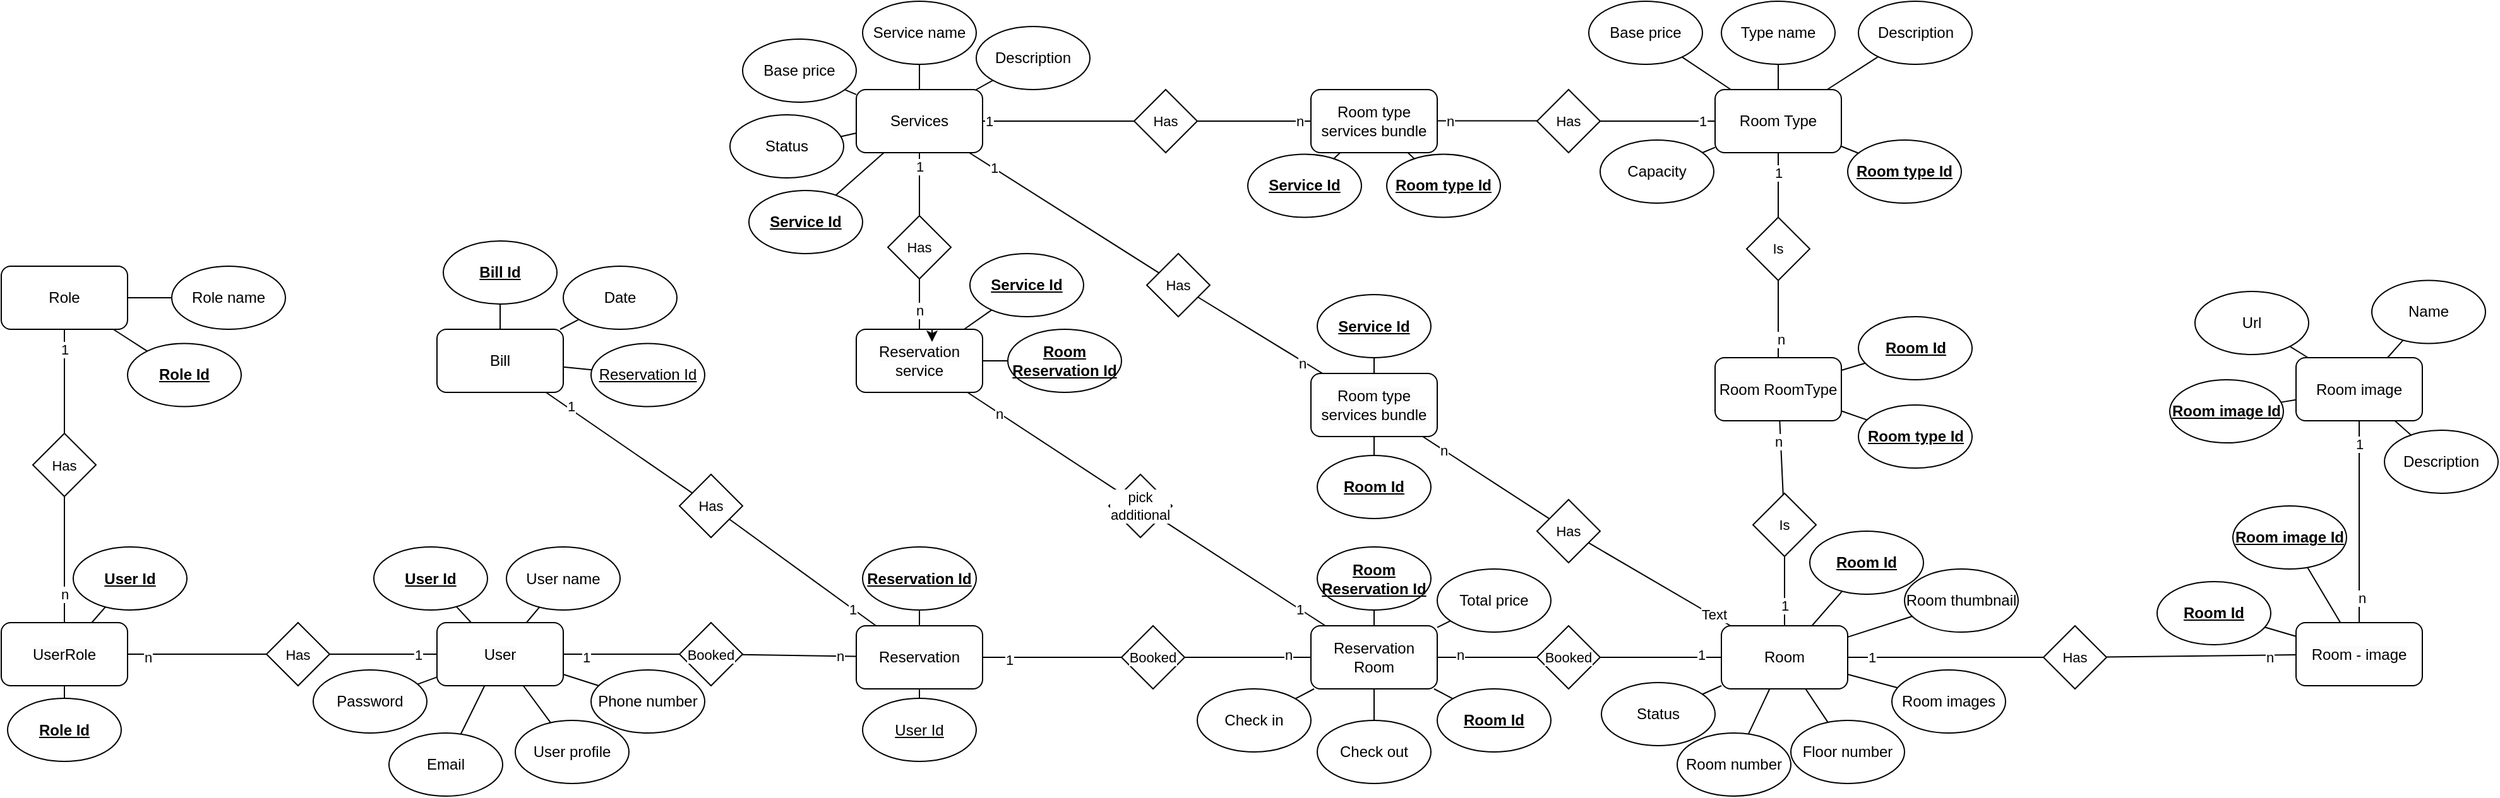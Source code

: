 <mxfile version="24.7.7">
  <diagram name="Trang-1" id="gihccJb1JWVc4bCbBJbI">
    <mxGraphModel dx="2130" dy="768" grid="1" gridSize="10" guides="1" tooltips="1" connect="1" arrows="1" fold="1" page="1" pageScale="1" pageWidth="827" pageHeight="1169" math="0" shadow="0">
      <root>
        <mxCell id="0" />
        <mxCell id="1" parent="0" />
        <mxCell id="TFipuOWiUX4e3I4S3-Gd-1" style="edgeStyle=none;shape=connector;rounded=0;orthogonalLoop=1;jettySize=auto;html=1;strokeColor=default;align=center;verticalAlign=middle;fontFamily=Helvetica;fontSize=11;fontColor=default;labelBackgroundColor=default;endArrow=none;endFill=0;" parent="1" source="TFipuOWiUX4e3I4S3-Gd-23" target="TFipuOWiUX4e3I4S3-Gd-6" edge="1">
          <mxGeometry relative="1" as="geometry">
            <mxPoint x="-777" y="772.5" as="sourcePoint" />
            <mxPoint x="-777" y="922.5" as="targetPoint" />
          </mxGeometry>
        </mxCell>
        <mxCell id="TFipuOWiUX4e3I4S3-Gd-2" value="1" style="edgeLabel;html=1;align=center;verticalAlign=middle;resizable=0;points=[];fontFamily=Helvetica;fontSize=11;fontColor=default;labelBackgroundColor=default;" parent="TFipuOWiUX4e3I4S3-Gd-1" vertex="1" connectable="0">
          <mxGeometry x="0.81" relative="1" as="geometry">
            <mxPoint y="8" as="offset" />
          </mxGeometry>
        </mxCell>
        <mxCell id="TFipuOWiUX4e3I4S3-Gd-3" value="Role name" style="ellipse;whiteSpace=wrap;html=1;" parent="1" vertex="1">
          <mxGeometry x="-692" y="500" width="90" height="50" as="geometry" />
        </mxCell>
        <mxCell id="TFipuOWiUX4e3I4S3-Gd-4" style="edgeStyle=none;shape=connector;rounded=0;orthogonalLoop=1;jettySize=auto;html=1;strokeColor=default;align=center;verticalAlign=middle;fontFamily=Helvetica;fontSize=11;fontColor=default;labelBackgroundColor=default;endArrow=none;endFill=0;" parent="1" source="TFipuOWiUX4e3I4S3-Gd-6" target="TFipuOWiUX4e3I4S3-Gd-3" edge="1">
          <mxGeometry relative="1" as="geometry" />
        </mxCell>
        <mxCell id="TFipuOWiUX4e3I4S3-Gd-5" style="edgeStyle=none;shape=connector;rounded=0;orthogonalLoop=1;jettySize=auto;html=1;strokeColor=default;align=center;verticalAlign=middle;fontFamily=Helvetica;fontSize=11;fontColor=default;labelBackgroundColor=default;endArrow=none;endFill=0;" parent="1" source="TFipuOWiUX4e3I4S3-Gd-6" target="TFipuOWiUX4e3I4S3-Gd-10" edge="1">
          <mxGeometry relative="1" as="geometry" />
        </mxCell>
        <mxCell id="TFipuOWiUX4e3I4S3-Gd-6" value="&lt;span style=&quot;font-size: 12px; background-color: rgb(251, 251, 251);&quot;&gt;Role&lt;/span&gt;" style="rounded=1;whiteSpace=wrap;html=1;fontFamily=Helvetica;fontSize=11;fontColor=default;labelBackgroundColor=default;" parent="1" vertex="1">
          <mxGeometry x="-827" y="500" width="100" height="50" as="geometry" />
        </mxCell>
        <mxCell id="TFipuOWiUX4e3I4S3-Gd-7" style="edgeStyle=none;shape=connector;rounded=0;orthogonalLoop=1;jettySize=auto;html=1;strokeColor=default;align=center;verticalAlign=middle;fontFamily=Helvetica;fontSize=11;fontColor=default;labelBackgroundColor=default;endArrow=none;endFill=0;" parent="1" source="TFipuOWiUX4e3I4S3-Gd-9" target="TFipuOWiUX4e3I4S3-Gd-11" edge="1">
          <mxGeometry relative="1" as="geometry" />
        </mxCell>
        <mxCell id="TFipuOWiUX4e3I4S3-Gd-8" style="edgeStyle=none;shape=connector;rounded=0;orthogonalLoop=1;jettySize=auto;html=1;strokeColor=default;align=center;verticalAlign=middle;fontFamily=Helvetica;fontSize=11;fontColor=default;labelBackgroundColor=default;endArrow=none;endFill=0;" parent="1" source="TFipuOWiUX4e3I4S3-Gd-9" target="TFipuOWiUX4e3I4S3-Gd-12" edge="1">
          <mxGeometry relative="1" as="geometry" />
        </mxCell>
        <mxCell id="TFipuOWiUX4e3I4S3-Gd-9" value="&lt;span style=&quot;font-size: 12px; background-color: rgb(251, 251, 251);&quot;&gt;UserRole&lt;/span&gt;" style="rounded=1;whiteSpace=wrap;html=1;fontFamily=Helvetica;fontSize=11;fontColor=default;labelBackgroundColor=default;" parent="1" vertex="1">
          <mxGeometry x="-827" y="782.5" width="100" height="50" as="geometry" />
        </mxCell>
        <mxCell id="TFipuOWiUX4e3I4S3-Gd-10" value="Role Id" style="ellipse;whiteSpace=wrap;html=1;fontStyle=5" parent="1" vertex="1">
          <mxGeometry x="-727" y="561.25" width="90" height="50" as="geometry" />
        </mxCell>
        <mxCell id="TFipuOWiUX4e3I4S3-Gd-11" value="Role Id" style="ellipse;whiteSpace=wrap;html=1;fontStyle=5" parent="1" vertex="1">
          <mxGeometry x="-822" y="842.5" width="90" height="50" as="geometry" />
        </mxCell>
        <mxCell id="TFipuOWiUX4e3I4S3-Gd-12" value="User Id" style="ellipse;whiteSpace=wrap;html=1;fontStyle=5" parent="1" vertex="1">
          <mxGeometry x="-770" y="722.5" width="90" height="50" as="geometry" />
        </mxCell>
        <mxCell id="TFipuOWiUX4e3I4S3-Gd-13" style="edgeStyle=none;shape=connector;rounded=0;orthogonalLoop=1;jettySize=auto;html=1;strokeColor=default;align=center;verticalAlign=middle;fontFamily=Helvetica;fontSize=11;fontColor=default;labelBackgroundColor=default;endArrow=none;endFill=0;" parent="1" source="TFipuOWiUX4e3I4S3-Gd-15" target="TFipuOWiUX4e3I4S3-Gd-18" edge="1">
          <mxGeometry relative="1" as="geometry" />
        </mxCell>
        <mxCell id="TFipuOWiUX4e3I4S3-Gd-14" style="edgeStyle=none;shape=connector;rounded=0;orthogonalLoop=1;jettySize=auto;html=1;strokeColor=default;align=center;verticalAlign=middle;fontFamily=Helvetica;fontSize=11;fontColor=default;labelBackgroundColor=default;endArrow=none;endFill=0;" parent="1" source="TFipuOWiUX4e3I4S3-Gd-15" target="5Q8uxpz-4CMMxc-09Tcf-150" edge="1">
          <mxGeometry relative="1" as="geometry">
            <mxPoint x="-397.343" y="845.201" as="targetPoint" />
          </mxGeometry>
        </mxCell>
        <mxCell id="TFipuOWiUX4e3I4S3-Gd-31" style="edgeStyle=none;shape=connector;rounded=0;orthogonalLoop=1;jettySize=auto;html=1;strokeColor=default;align=center;verticalAlign=middle;fontFamily=Helvetica;fontSize=11;fontColor=default;labelBackgroundColor=default;endArrow=none;endFill=0;" parent="1" source="TFipuOWiUX4e3I4S3-Gd-39" target="TFipuOWiUX4e3I4S3-Gd-30" edge="1">
          <mxGeometry relative="1" as="geometry" />
        </mxCell>
        <mxCell id="5Q8uxpz-4CMMxc-09Tcf-104" value="n" style="edgeLabel;html=1;align=center;verticalAlign=middle;resizable=0;points=[];fontFamily=Helvetica;fontSize=11;fontColor=default;labelBackgroundColor=default;" parent="TFipuOWiUX4e3I4S3-Gd-31" vertex="1" connectable="0">
          <mxGeometry x="0.708" relative="1" as="geometry">
            <mxPoint as="offset" />
          </mxGeometry>
        </mxCell>
        <mxCell id="5Q8uxpz-4CMMxc-09Tcf-152" style="edgeStyle=none;shape=connector;rounded=0;orthogonalLoop=1;jettySize=auto;html=1;strokeColor=default;align=center;verticalAlign=middle;fontFamily=Helvetica;fontSize=11;fontColor=default;labelBackgroundColor=default;endArrow=none;endFill=0;" parent="1" source="TFipuOWiUX4e3I4S3-Gd-15" target="5Q8uxpz-4CMMxc-09Tcf-151" edge="1">
          <mxGeometry relative="1" as="geometry" />
        </mxCell>
        <mxCell id="8NM5yB8laTI7ooKcP_MI-3" style="edgeStyle=none;shape=connector;rounded=0;orthogonalLoop=1;jettySize=auto;html=1;strokeColor=default;align=center;verticalAlign=middle;fontFamily=Helvetica;fontSize=11;fontColor=default;labelBackgroundColor=default;endArrow=none;endFill=0;" parent="1" source="TFipuOWiUX4e3I4S3-Gd-15" target="8NM5yB8laTI7ooKcP_MI-1" edge="1">
          <mxGeometry relative="1" as="geometry" />
        </mxCell>
        <mxCell id="TFipuOWiUX4e3I4S3-Gd-15" value="&lt;span style=&quot;font-size: 12px; background-color: rgb(251, 251, 251);&quot;&gt;User&lt;/span&gt;" style="rounded=1;whiteSpace=wrap;html=1;fontFamily=Helvetica;fontSize=11;fontColor=default;labelBackgroundColor=default;" parent="1" vertex="1">
          <mxGeometry x="-482" y="782.5" width="100" height="50" as="geometry" />
        </mxCell>
        <mxCell id="TFipuOWiUX4e3I4S3-Gd-16" style="edgeStyle=none;shape=connector;rounded=0;orthogonalLoop=1;jettySize=auto;html=1;strokeColor=default;align=center;verticalAlign=middle;fontFamily=Helvetica;fontSize=11;fontColor=default;labelBackgroundColor=default;endArrow=none;endFill=0;" parent="1" source="TFipuOWiUX4e3I4S3-Gd-17" target="TFipuOWiUX4e3I4S3-Gd-15" edge="1">
          <mxGeometry relative="1" as="geometry" />
        </mxCell>
        <mxCell id="TFipuOWiUX4e3I4S3-Gd-17" value="User Id" style="ellipse;whiteSpace=wrap;html=1;fontStyle=5" parent="1" vertex="1">
          <mxGeometry x="-532" y="722.5" width="90" height="50" as="geometry" />
        </mxCell>
        <mxCell id="TFipuOWiUX4e3I4S3-Gd-18" value="Password" style="ellipse;whiteSpace=wrap;html=1;fontStyle=0" parent="1" vertex="1">
          <mxGeometry x="-580" y="820" width="90" height="50" as="geometry" />
        </mxCell>
        <mxCell id="TFipuOWiUX4e3I4S3-Gd-19" style="edgeStyle=none;shape=connector;rounded=0;orthogonalLoop=1;jettySize=auto;html=1;strokeColor=default;align=center;verticalAlign=middle;fontFamily=Helvetica;fontSize=11;fontColor=default;labelBackgroundColor=default;endArrow=none;endFill=0;" parent="1" source="TFipuOWiUX4e3I4S3-Gd-20" target="TFipuOWiUX4e3I4S3-Gd-15" edge="1">
          <mxGeometry relative="1" as="geometry">
            <mxPoint x="-400.735" y="753.807" as="sourcePoint" />
          </mxGeometry>
        </mxCell>
        <mxCell id="TFipuOWiUX4e3I4S3-Gd-20" value="User name" style="ellipse;whiteSpace=wrap;html=1;fontStyle=0" parent="1" vertex="1">
          <mxGeometry x="-427" y="722.5" width="90" height="50" as="geometry" />
        </mxCell>
        <mxCell id="TFipuOWiUX4e3I4S3-Gd-21" value="" style="edgeStyle=none;shape=connector;rounded=0;orthogonalLoop=1;jettySize=auto;html=1;strokeColor=default;align=center;verticalAlign=middle;fontFamily=Helvetica;fontSize=11;fontColor=default;labelBackgroundColor=default;endArrow=none;endFill=0;" parent="1" source="TFipuOWiUX4e3I4S3-Gd-9" target="TFipuOWiUX4e3I4S3-Gd-23" edge="1">
          <mxGeometry relative="1" as="geometry">
            <mxPoint x="-777" y="782.5" as="sourcePoint" />
            <mxPoint x="-777" y="712.5" as="targetPoint" />
          </mxGeometry>
        </mxCell>
        <mxCell id="TFipuOWiUX4e3I4S3-Gd-22" value="n" style="edgeLabel;html=1;align=center;verticalAlign=middle;resizable=0;points=[];fontFamily=Helvetica;fontSize=11;fontColor=default;labelBackgroundColor=default;" parent="TFipuOWiUX4e3I4S3-Gd-21" vertex="1" connectable="0">
          <mxGeometry x="-0.781" y="1" relative="1" as="geometry">
            <mxPoint x="1" y="-12" as="offset" />
          </mxGeometry>
        </mxCell>
        <mxCell id="TFipuOWiUX4e3I4S3-Gd-23" value="Has" style="rhombus;whiteSpace=wrap;html=1;fontFamily=Helvetica;fontSize=11;fontColor=default;labelBackgroundColor=default;" parent="1" vertex="1">
          <mxGeometry x="-802" y="632.5" width="50" height="50" as="geometry" />
        </mxCell>
        <mxCell id="TFipuOWiUX4e3I4S3-Gd-24" value="" style="rounded=0;orthogonalLoop=1;jettySize=auto;html=1;endArrow=none;endFill=0;" parent="1" source="TFipuOWiUX4e3I4S3-Gd-15" target="TFipuOWiUX4e3I4S3-Gd-26" edge="1">
          <mxGeometry x="0.895" relative="1" as="geometry">
            <mxPoint x="-482" y="807.5" as="sourcePoint" />
            <mxPoint x="-727" y="807.5" as="targetPoint" />
            <mxPoint as="offset" />
          </mxGeometry>
        </mxCell>
        <mxCell id="TFipuOWiUX4e3I4S3-Gd-25" value="1" style="edgeLabel;html=1;align=center;verticalAlign=middle;resizable=0;points=[];fontFamily=Helvetica;fontSize=11;fontColor=default;labelBackgroundColor=default;" parent="TFipuOWiUX4e3I4S3-Gd-24" vertex="1" connectable="0">
          <mxGeometry x="-0.264" y="-3" relative="1" as="geometry">
            <mxPoint x="16" y="3" as="offset" />
          </mxGeometry>
        </mxCell>
        <mxCell id="TFipuOWiUX4e3I4S3-Gd-29" style="edgeStyle=none;shape=connector;rounded=0;orthogonalLoop=1;jettySize=auto;html=1;strokeColor=default;align=center;verticalAlign=middle;fontFamily=Helvetica;fontSize=11;fontColor=default;labelBackgroundColor=default;endArrow=none;endFill=0;" parent="1" source="TFipuOWiUX4e3I4S3-Gd-26" target="TFipuOWiUX4e3I4S3-Gd-9" edge="1">
          <mxGeometry relative="1" as="geometry" />
        </mxCell>
        <mxCell id="5Q8uxpz-4CMMxc-09Tcf-102" value="n" style="edgeLabel;html=1;align=center;verticalAlign=middle;resizable=0;points=[];fontFamily=Helvetica;fontSize=11;fontColor=default;labelBackgroundColor=default;" parent="TFipuOWiUX4e3I4S3-Gd-29" vertex="1" connectable="0">
          <mxGeometry x="0.72" y="2" relative="1" as="geometry">
            <mxPoint as="offset" />
          </mxGeometry>
        </mxCell>
        <mxCell id="TFipuOWiUX4e3I4S3-Gd-26" value="Has" style="rhombus;whiteSpace=wrap;html=1;fontFamily=Helvetica;fontSize=11;fontColor=default;labelBackgroundColor=default;" parent="1" vertex="1">
          <mxGeometry x="-617" y="782.5" width="50" height="50" as="geometry" />
        </mxCell>
        <mxCell id="TFipuOWiUX4e3I4S3-Gd-34" style="edgeStyle=none;shape=connector;rounded=0;orthogonalLoop=1;jettySize=auto;html=1;strokeColor=default;align=center;verticalAlign=middle;fontFamily=Helvetica;fontSize=11;fontColor=default;labelBackgroundColor=default;endArrow=none;endFill=0;" parent="1" source="TFipuOWiUX4e3I4S3-Gd-30" target="TFipuOWiUX4e3I4S3-Gd-32" edge="1">
          <mxGeometry relative="1" as="geometry" />
        </mxCell>
        <mxCell id="TFipuOWiUX4e3I4S3-Gd-36" style="edgeStyle=none;shape=connector;rounded=0;orthogonalLoop=1;jettySize=auto;html=1;strokeColor=default;align=center;verticalAlign=middle;fontFamily=Helvetica;fontSize=11;fontColor=default;labelBackgroundColor=default;endArrow=none;endFill=0;" parent="1" source="5Q8uxpz-4CMMxc-09Tcf-112" target="TFipuOWiUX4e3I4S3-Gd-35" edge="1">
          <mxGeometry relative="1" as="geometry" />
        </mxCell>
        <mxCell id="TFipuOWiUX4e3I4S3-Gd-38" style="edgeStyle=none;shape=connector;rounded=0;orthogonalLoop=1;jettySize=auto;html=1;strokeColor=default;align=center;verticalAlign=middle;fontFamily=Helvetica;fontSize=11;fontColor=default;labelBackgroundColor=default;endArrow=none;endFill=0;" parent="1" source="5Q8uxpz-4CMMxc-09Tcf-112" target="TFipuOWiUX4e3I4S3-Gd-37" edge="1">
          <mxGeometry relative="1" as="geometry" />
        </mxCell>
        <mxCell id="TFipuOWiUX4e3I4S3-Gd-45" style="edgeStyle=none;shape=connector;rounded=0;orthogonalLoop=1;jettySize=auto;html=1;strokeColor=default;align=center;verticalAlign=middle;fontFamily=Helvetica;fontSize=11;fontColor=default;labelBackgroundColor=default;endArrow=none;endFill=0;" parent="1" source="TFipuOWiUX4e3I4S3-Gd-46" target="TFipuOWiUX4e3I4S3-Gd-44" edge="1">
          <mxGeometry relative="1" as="geometry">
            <mxPoint x="380" y="812.5" as="sourcePoint" />
          </mxGeometry>
        </mxCell>
        <mxCell id="5Q8uxpz-4CMMxc-09Tcf-109" value="1" style="edgeLabel;html=1;align=center;verticalAlign=middle;resizable=0;points=[];fontFamily=Helvetica;fontSize=11;fontColor=default;labelBackgroundColor=default;" parent="TFipuOWiUX4e3I4S3-Gd-45" vertex="1" connectable="0">
          <mxGeometry x="0.66" y="2" relative="1" as="geometry">
            <mxPoint as="offset" />
          </mxGeometry>
        </mxCell>
        <mxCell id="5Q8uxpz-4CMMxc-09Tcf-107" style="edgeStyle=none;shape=connector;rounded=0;orthogonalLoop=1;jettySize=auto;html=1;strokeColor=default;align=center;verticalAlign=middle;fontFamily=Helvetica;fontSize=11;fontColor=default;labelBackgroundColor=default;endArrow=none;endFill=0;" parent="1" source="TFipuOWiUX4e3I4S3-Gd-30" target="5Q8uxpz-4CMMxc-09Tcf-105" edge="1">
          <mxGeometry relative="1" as="geometry" />
        </mxCell>
        <mxCell id="TFipuOWiUX4e3I4S3-Gd-30" value="&lt;span style=&quot;font-size: 12px; background-color: rgb(251, 251, 251);&quot;&gt;Reservation&lt;/span&gt;" style="rounded=1;whiteSpace=wrap;html=1;fontFamily=Helvetica;fontSize=11;fontColor=default;labelBackgroundColor=default;" parent="1" vertex="1">
          <mxGeometry x="-150" y="785" width="100" height="50" as="geometry" />
        </mxCell>
        <mxCell id="TFipuOWiUX4e3I4S3-Gd-32" value="Reservation Id" style="ellipse;whiteSpace=wrap;html=1;fontStyle=5" parent="1" vertex="1">
          <mxGeometry x="-145" y="722.5" width="90" height="50" as="geometry" />
        </mxCell>
        <mxCell id="TFipuOWiUX4e3I4S3-Gd-35" value="Check in" style="ellipse;whiteSpace=wrap;html=1;fontStyle=0" parent="1" vertex="1">
          <mxGeometry x="120" y="835" width="90" height="50" as="geometry" />
        </mxCell>
        <mxCell id="TFipuOWiUX4e3I4S3-Gd-37" value="Check out" style="ellipse;whiteSpace=wrap;html=1;fontStyle=0" parent="1" vertex="1">
          <mxGeometry x="215" y="860" width="90" height="50" as="geometry" />
        </mxCell>
        <mxCell id="TFipuOWiUX4e3I4S3-Gd-40" value="" style="edgeStyle=none;shape=connector;rounded=0;orthogonalLoop=1;jettySize=auto;html=1;strokeColor=default;align=center;verticalAlign=middle;fontFamily=Helvetica;fontSize=11;fontColor=default;labelBackgroundColor=default;endArrow=none;endFill=0;" parent="1" source="TFipuOWiUX4e3I4S3-Gd-15" target="TFipuOWiUX4e3I4S3-Gd-39" edge="1">
          <mxGeometry relative="1" as="geometry">
            <mxPoint x="-382" y="808" as="sourcePoint" />
            <mxPoint x="-150" y="810" as="targetPoint" />
          </mxGeometry>
        </mxCell>
        <mxCell id="5Q8uxpz-4CMMxc-09Tcf-103" value="1" style="edgeLabel;html=1;align=center;verticalAlign=middle;resizable=0;points=[];fontFamily=Helvetica;fontSize=11;fontColor=default;labelBackgroundColor=default;" parent="TFipuOWiUX4e3I4S3-Gd-40" vertex="1" connectable="0">
          <mxGeometry x="-0.613" y="-2" relative="1" as="geometry">
            <mxPoint as="offset" />
          </mxGeometry>
        </mxCell>
        <mxCell id="TFipuOWiUX4e3I4S3-Gd-39" value="Booked" style="rhombus;whiteSpace=wrap;html=1;fontFamily=Helvetica;fontSize=11;fontColor=default;labelBackgroundColor=default;" parent="1" vertex="1">
          <mxGeometry x="-290" y="782.5" width="50" height="50" as="geometry" />
        </mxCell>
        <mxCell id="TFipuOWiUX4e3I4S3-Gd-43" style="edgeStyle=none;shape=connector;rounded=0;orthogonalLoop=1;jettySize=auto;html=1;strokeColor=default;align=center;verticalAlign=middle;fontFamily=Helvetica;fontSize=11;fontColor=default;labelBackgroundColor=default;endArrow=none;endFill=0;" parent="1" source="TFipuOWiUX4e3I4S3-Gd-41" target="5Q8uxpz-4CMMxc-09Tcf-112" edge="1">
          <mxGeometry relative="1" as="geometry" />
        </mxCell>
        <mxCell id="TFipuOWiUX4e3I4S3-Gd-41" value="Total price" style="ellipse;whiteSpace=wrap;html=1;fontStyle=0" parent="1" vertex="1">
          <mxGeometry x="310" y="740" width="90" height="50" as="geometry" />
        </mxCell>
        <mxCell id="TFipuOWiUX4e3I4S3-Gd-51" style="edgeStyle=none;shape=connector;rounded=0;orthogonalLoop=1;jettySize=auto;html=1;strokeColor=default;align=center;verticalAlign=middle;fontFamily=Helvetica;fontSize=11;fontColor=default;labelBackgroundColor=default;endArrow=none;endFill=0;" parent="1" source="TFipuOWiUX4e3I4S3-Gd-44" target="TFipuOWiUX4e3I4S3-Gd-50" edge="1">
          <mxGeometry relative="1" as="geometry" />
        </mxCell>
        <mxCell id="TFipuOWiUX4e3I4S3-Gd-54" style="edgeStyle=none;shape=connector;rounded=0;orthogonalLoop=1;jettySize=auto;html=1;strokeColor=default;align=center;verticalAlign=middle;fontFamily=Helvetica;fontSize=11;fontColor=default;labelBackgroundColor=default;endArrow=none;endFill=0;" parent="1" source="TFipuOWiUX4e3I4S3-Gd-44" target="TFipuOWiUX4e3I4S3-Gd-53" edge="1">
          <mxGeometry relative="1" as="geometry" />
        </mxCell>
        <mxCell id="TFipuOWiUX4e3I4S3-Gd-56" style="edgeStyle=none;shape=connector;rounded=0;orthogonalLoop=1;jettySize=auto;html=1;strokeColor=default;align=center;verticalAlign=middle;fontFamily=Helvetica;fontSize=11;fontColor=default;labelBackgroundColor=default;endArrow=none;endFill=0;" parent="1" source="TFipuOWiUX4e3I4S3-Gd-44" target="TFipuOWiUX4e3I4S3-Gd-55" edge="1">
          <mxGeometry relative="1" as="geometry" />
        </mxCell>
        <mxCell id="TFipuOWiUX4e3I4S3-Gd-57" style="edgeStyle=none;shape=connector;rounded=0;orthogonalLoop=1;jettySize=auto;html=1;strokeColor=default;align=center;verticalAlign=middle;fontFamily=Helvetica;fontSize=11;fontColor=default;labelBackgroundColor=default;endArrow=none;endFill=0;" parent="1" source="5Q8uxpz-4CMMxc-09Tcf-59" target="TFipuOWiUX4e3I4S3-Gd-52" edge="1">
          <mxGeometry relative="1" as="geometry" />
        </mxCell>
        <mxCell id="5Q8uxpz-4CMMxc-09Tcf-54" value="1" style="edgeLabel;html=1;align=center;verticalAlign=middle;resizable=0;points=[];fontFamily=Helvetica;fontSize=11;fontColor=default;labelBackgroundColor=default;" parent="TFipuOWiUX4e3I4S3-Gd-57" vertex="1" connectable="0">
          <mxGeometry x="0.637" y="2" relative="1" as="geometry">
            <mxPoint x="2" y="6" as="offset" />
          </mxGeometry>
        </mxCell>
        <mxCell id="DXX1GZGS_qTqpcEUBgQL-8" style="edgeStyle=none;shape=connector;rounded=0;orthogonalLoop=1;jettySize=auto;html=1;strokeColor=default;align=center;verticalAlign=middle;fontFamily=Helvetica;fontSize=11;fontColor=default;labelBackgroundColor=default;endArrow=none;endFill=0;" parent="1" source="TFipuOWiUX4e3I4S3-Gd-44" target="DXX1GZGS_qTqpcEUBgQL-7" edge="1">
          <mxGeometry relative="1" as="geometry" />
        </mxCell>
        <mxCell id="DXX1GZGS_qTqpcEUBgQL-10" style="edgeStyle=none;shape=connector;rounded=0;orthogonalLoop=1;jettySize=auto;html=1;strokeColor=default;align=center;verticalAlign=middle;fontFamily=Helvetica;fontSize=11;fontColor=default;labelBackgroundColor=default;endArrow=none;endFill=0;" parent="1" source="TFipuOWiUX4e3I4S3-Gd-44" target="DXX1GZGS_qTqpcEUBgQL-9" edge="1">
          <mxGeometry relative="1" as="geometry" />
        </mxCell>
        <mxCell id="TFipuOWiUX4e3I4S3-Gd-44" value="&lt;span style=&quot;font-size: 12px; background-color: rgb(251, 251, 251);&quot;&gt;Room&lt;/span&gt;" style="rounded=1;whiteSpace=wrap;html=1;fontFamily=Helvetica;fontSize=11;fontColor=default;labelBackgroundColor=default;" parent="1" vertex="1">
          <mxGeometry x="535" y="785" width="100" height="50" as="geometry" />
        </mxCell>
        <mxCell id="TFipuOWiUX4e3I4S3-Gd-47" value="" style="edgeStyle=none;shape=connector;rounded=0;orthogonalLoop=1;jettySize=auto;html=1;strokeColor=default;align=center;verticalAlign=middle;fontFamily=Helvetica;fontSize=11;fontColor=default;labelBackgroundColor=default;endArrow=none;endFill=0;" parent="1" source="5Q8uxpz-4CMMxc-09Tcf-112" target="TFipuOWiUX4e3I4S3-Gd-46" edge="1">
          <mxGeometry relative="1" as="geometry">
            <mxPoint x="-50" y="810" as="sourcePoint" />
            <mxPoint x="150" y="810" as="targetPoint" />
          </mxGeometry>
        </mxCell>
        <mxCell id="5Q8uxpz-4CMMxc-09Tcf-133" value="n" style="edgeLabel;html=1;align=center;verticalAlign=middle;resizable=0;points=[];fontFamily=Helvetica;fontSize=11;fontColor=default;labelBackgroundColor=default;" parent="TFipuOWiUX4e3I4S3-Gd-47" vertex="1" connectable="0">
          <mxGeometry x="-0.554" y="2" relative="1" as="geometry">
            <mxPoint as="offset" />
          </mxGeometry>
        </mxCell>
        <mxCell id="TFipuOWiUX4e3I4S3-Gd-46" value="Booked" style="rhombus;whiteSpace=wrap;html=1;fontFamily=Helvetica;fontSize=11;fontColor=default;labelBackgroundColor=default;" parent="1" vertex="1">
          <mxGeometry x="389" y="785" width="50" height="50" as="geometry" />
        </mxCell>
        <mxCell id="TFipuOWiUX4e3I4S3-Gd-49" style="edgeStyle=none;shape=connector;rounded=0;orthogonalLoop=1;jettySize=auto;html=1;strokeColor=default;align=center;verticalAlign=middle;fontFamily=Helvetica;fontSize=11;fontColor=default;labelBackgroundColor=default;endArrow=none;endFill=0;" parent="1" source="TFipuOWiUX4e3I4S3-Gd-48" target="TFipuOWiUX4e3I4S3-Gd-44" edge="1">
          <mxGeometry relative="1" as="geometry" />
        </mxCell>
        <mxCell id="TFipuOWiUX4e3I4S3-Gd-48" value="Room Id" style="ellipse;whiteSpace=wrap;html=1;fontStyle=5" parent="1" vertex="1">
          <mxGeometry x="605" y="710" width="90" height="50" as="geometry" />
        </mxCell>
        <mxCell id="TFipuOWiUX4e3I4S3-Gd-50" value="Room number" style="ellipse;whiteSpace=wrap;html=1;fontStyle=0" parent="1" vertex="1">
          <mxGeometry x="500" y="870" width="90" height="50" as="geometry" />
        </mxCell>
        <mxCell id="TFipuOWiUX4e3I4S3-Gd-61" style="edgeStyle=none;shape=connector;rounded=0;orthogonalLoop=1;jettySize=auto;html=1;strokeColor=default;align=center;verticalAlign=middle;fontFamily=Helvetica;fontSize=11;fontColor=default;labelBackgroundColor=default;endArrow=none;endFill=0;" parent="1" source="TFipuOWiUX4e3I4S3-Gd-52" target="TFipuOWiUX4e3I4S3-Gd-60" edge="1">
          <mxGeometry relative="1" as="geometry" />
        </mxCell>
        <mxCell id="TFipuOWiUX4e3I4S3-Gd-64" style="edgeStyle=none;shape=connector;rounded=0;orthogonalLoop=1;jettySize=auto;html=1;strokeColor=default;align=center;verticalAlign=middle;fontFamily=Helvetica;fontSize=11;fontColor=default;labelBackgroundColor=default;endArrow=none;endFill=0;" parent="1" source="TFipuOWiUX4e3I4S3-Gd-52" target="TFipuOWiUX4e3I4S3-Gd-62" edge="1">
          <mxGeometry relative="1" as="geometry" />
        </mxCell>
        <mxCell id="5Q8uxpz-4CMMxc-09Tcf-1" style="edgeStyle=none;shape=connector;rounded=0;orthogonalLoop=1;jettySize=auto;html=1;strokeColor=default;align=center;verticalAlign=middle;fontFamily=Helvetica;fontSize=11;fontColor=default;labelBackgroundColor=default;endArrow=none;endFill=0;" parent="1" source="TFipuOWiUX4e3I4S3-Gd-52" target="TFipuOWiUX4e3I4S3-Gd-65" edge="1">
          <mxGeometry relative="1" as="geometry" />
        </mxCell>
        <mxCell id="5Q8uxpz-4CMMxc-09Tcf-7" style="edgeStyle=none;shape=connector;rounded=0;orthogonalLoop=1;jettySize=auto;html=1;strokeColor=default;align=center;verticalAlign=middle;fontFamily=Helvetica;fontSize=11;fontColor=default;labelBackgroundColor=default;endArrow=none;endFill=0;" parent="1" source="TFipuOWiUX4e3I4S3-Gd-52" target="5Q8uxpz-4CMMxc-09Tcf-6" edge="1">
          <mxGeometry relative="1" as="geometry" />
        </mxCell>
        <mxCell id="5Q8uxpz-4CMMxc-09Tcf-72" style="edgeStyle=none;shape=connector;rounded=0;orthogonalLoop=1;jettySize=auto;html=1;strokeColor=default;align=center;verticalAlign=middle;fontFamily=Helvetica;fontSize=11;fontColor=default;labelBackgroundColor=default;endArrow=none;endFill=0;" parent="1" edge="1">
          <mxGeometry relative="1" as="geometry">
            <mxPoint x="389" y="384.7" as="sourcePoint" />
            <mxPoint x="310" y="384.7" as="targetPoint" />
          </mxGeometry>
        </mxCell>
        <mxCell id="5Q8uxpz-4CMMxc-09Tcf-99" value="n" style="edgeLabel;html=1;align=center;verticalAlign=middle;resizable=0;points=[];fontFamily=Helvetica;fontSize=11;fontColor=default;labelBackgroundColor=default;" parent="5Q8uxpz-4CMMxc-09Tcf-72" vertex="1" connectable="0">
          <mxGeometry x="0.906" y="1" relative="1" as="geometry">
            <mxPoint x="6" y="-1" as="offset" />
          </mxGeometry>
        </mxCell>
        <mxCell id="TFipuOWiUX4e3I4S3-Gd-52" value="&lt;span style=&quot;font-size: 12px; background-color: rgb(251, 251, 251);&quot;&gt;Room Type&lt;/span&gt;" style="rounded=1;whiteSpace=wrap;html=1;fontFamily=Helvetica;fontSize=11;fontColor=default;labelBackgroundColor=default;" parent="1" vertex="1">
          <mxGeometry x="530" y="360" width="100" height="50" as="geometry" />
        </mxCell>
        <mxCell id="TFipuOWiUX4e3I4S3-Gd-53" value="Floor number" style="ellipse;whiteSpace=wrap;html=1;fontStyle=0" parent="1" vertex="1">
          <mxGeometry x="590" y="860" width="90" height="50" as="geometry" />
        </mxCell>
        <mxCell id="TFipuOWiUX4e3I4S3-Gd-55" value="Status" style="ellipse;whiteSpace=wrap;html=1;fontStyle=0" parent="1" vertex="1">
          <mxGeometry x="440" y="830" width="90" height="50" as="geometry" />
        </mxCell>
        <mxCell id="TFipuOWiUX4e3I4S3-Gd-59" value="" style="edgeStyle=none;shape=connector;rounded=0;orthogonalLoop=1;jettySize=auto;html=1;strokeColor=default;align=center;verticalAlign=middle;fontFamily=Helvetica;fontSize=11;fontColor=default;labelBackgroundColor=default;endArrow=none;endFill=0;" parent="1" source="TFipuOWiUX4e3I4S3-Gd-44" target="TFipuOWiUX4e3I4S3-Gd-58" edge="1">
          <mxGeometry relative="1" as="geometry">
            <mxPoint x="490" y="787.5" as="sourcePoint" />
            <mxPoint x="490" y="532.5" as="targetPoint" />
          </mxGeometry>
        </mxCell>
        <mxCell id="5Q8uxpz-4CMMxc-09Tcf-53" value="1" style="edgeLabel;html=1;align=center;verticalAlign=middle;resizable=0;points=[];fontFamily=Helvetica;fontSize=11;fontColor=default;labelBackgroundColor=default;" parent="TFipuOWiUX4e3I4S3-Gd-59" vertex="1" connectable="0">
          <mxGeometry x="-0.748" y="2" relative="1" as="geometry">
            <mxPoint x="2" y="-9" as="offset" />
          </mxGeometry>
        </mxCell>
        <mxCell id="TFipuOWiUX4e3I4S3-Gd-58" value="Is" style="rhombus;whiteSpace=wrap;html=1;fontFamily=Helvetica;fontSize=11;fontColor=default;labelBackgroundColor=default;" parent="1" vertex="1">
          <mxGeometry x="560" y="680" width="50" height="50" as="geometry" />
        </mxCell>
        <mxCell id="TFipuOWiUX4e3I4S3-Gd-60" value="Room type Id" style="ellipse;whiteSpace=wrap;html=1;fontStyle=5" parent="1" vertex="1">
          <mxGeometry x="635" y="400" width="90" height="50" as="geometry" />
        </mxCell>
        <mxCell id="TFipuOWiUX4e3I4S3-Gd-62" value="Type name" style="ellipse;whiteSpace=wrap;html=1;fontStyle=0" parent="1" vertex="1">
          <mxGeometry x="535" y="290" width="90" height="50" as="geometry" />
        </mxCell>
        <mxCell id="TFipuOWiUX4e3I4S3-Gd-65" value="Capacity" style="ellipse;whiteSpace=wrap;html=1;fontStyle=0" parent="1" vertex="1">
          <mxGeometry x="439" y="400" width="90" height="50" as="geometry" />
        </mxCell>
        <mxCell id="5Q8uxpz-4CMMxc-09Tcf-5" style="edgeStyle=none;shape=connector;rounded=0;orthogonalLoop=1;jettySize=auto;html=1;strokeColor=default;align=center;verticalAlign=middle;fontFamily=Helvetica;fontSize=11;fontColor=default;labelBackgroundColor=default;endArrow=none;endFill=0;" parent="1" source="5Q8uxpz-4CMMxc-09Tcf-4" target="TFipuOWiUX4e3I4S3-Gd-52" edge="1">
          <mxGeometry relative="1" as="geometry" />
        </mxCell>
        <mxCell id="5Q8uxpz-4CMMxc-09Tcf-4" value="Description" style="ellipse;whiteSpace=wrap;html=1;fontStyle=0" parent="1" vertex="1">
          <mxGeometry x="643.5" y="290" width="90" height="50" as="geometry" />
        </mxCell>
        <mxCell id="5Q8uxpz-4CMMxc-09Tcf-6" value="Base price" style="ellipse;whiteSpace=wrap;html=1;fontStyle=0" parent="1" vertex="1">
          <mxGeometry x="430" y="290" width="90" height="50" as="geometry" />
        </mxCell>
        <mxCell id="5Q8uxpz-4CMMxc-09Tcf-85" style="edgeStyle=none;shape=connector;rounded=0;orthogonalLoop=1;jettySize=auto;html=1;strokeColor=default;align=center;verticalAlign=middle;fontFamily=Helvetica;fontSize=11;fontColor=default;labelBackgroundColor=default;endArrow=none;endFill=0;" parent="1" source="5Q8uxpz-4CMMxc-09Tcf-88" target="5Q8uxpz-4CMMxc-09Tcf-112" edge="1">
          <mxGeometry relative="1" as="geometry" />
        </mxCell>
        <mxCell id="5Q8uxpz-4CMMxc-09Tcf-92" value="1" style="edgeLabel;html=1;align=center;verticalAlign=middle;resizable=0;points=[];fontFamily=Helvetica;fontSize=11;fontColor=default;labelBackgroundColor=default;" parent="5Q8uxpz-4CMMxc-09Tcf-85" vertex="1" connectable="0">
          <mxGeometry x="0.68" relative="1" as="geometry">
            <mxPoint as="offset" />
          </mxGeometry>
        </mxCell>
        <mxCell id="8NM5yB8laTI7ooKcP_MI-6" style="edgeStyle=none;shape=connector;rounded=0;orthogonalLoop=1;jettySize=auto;html=1;strokeColor=default;align=center;verticalAlign=middle;fontFamily=Helvetica;fontSize=11;fontColor=default;labelBackgroundColor=default;endArrow=none;endFill=0;" parent="1" source="8NM5yB8laTI7ooKcP_MI-7" target="TFipuOWiUX4e3I4S3-Gd-44" edge="1">
          <mxGeometry relative="1" as="geometry" />
        </mxCell>
        <mxCell id="8NM5yB8laTI7ooKcP_MI-15" value="Text" style="edgeLabel;html=1;align=center;verticalAlign=middle;resizable=0;points=[];fontFamily=Helvetica;fontSize=11;fontColor=default;labelBackgroundColor=default;" parent="8NM5yB8laTI7ooKcP_MI-6" vertex="1" connectable="0">
          <mxGeometry x="0.74" y="1" relative="1" as="geometry">
            <mxPoint as="offset" />
          </mxGeometry>
        </mxCell>
        <mxCell id="5Q8uxpz-4CMMxc-09Tcf-9" value="&lt;span style=&quot;font-size: 12px; background-color: rgb(251, 251, 251);&quot;&gt;Services&lt;/span&gt;" style="rounded=1;whiteSpace=wrap;html=1;fontFamily=Helvetica;fontSize=11;fontColor=default;labelBackgroundColor=default;" parent="1" vertex="1">
          <mxGeometry x="-150" y="360" width="100" height="50" as="geometry" />
        </mxCell>
        <mxCell id="5Q8uxpz-4CMMxc-09Tcf-16" style="edgeStyle=none;shape=connector;rounded=0;orthogonalLoop=1;jettySize=auto;html=1;strokeColor=default;align=center;verticalAlign=middle;fontFamily=Helvetica;fontSize=11;fontColor=default;labelBackgroundColor=default;endArrow=none;endFill=0;" parent="1" source="5Q8uxpz-4CMMxc-09Tcf-15" target="5Q8uxpz-4CMMxc-09Tcf-9" edge="1">
          <mxGeometry relative="1" as="geometry" />
        </mxCell>
        <mxCell id="5Q8uxpz-4CMMxc-09Tcf-15" value="Service Id" style="ellipse;whiteSpace=wrap;html=1;fontStyle=5" parent="1" vertex="1">
          <mxGeometry x="-235" y="440" width="90" height="50" as="geometry" />
        </mxCell>
        <mxCell id="5Q8uxpz-4CMMxc-09Tcf-18" style="edgeStyle=none;shape=connector;rounded=0;orthogonalLoop=1;jettySize=auto;html=1;strokeColor=default;align=center;verticalAlign=middle;fontFamily=Helvetica;fontSize=11;fontColor=default;labelBackgroundColor=default;endArrow=none;endFill=0;" parent="1" source="5Q8uxpz-4CMMxc-09Tcf-9" target="5Q8uxpz-4CMMxc-09Tcf-23" edge="1">
          <mxGeometry relative="1" as="geometry">
            <mxPoint x="-95" y="341.25" as="sourcePoint" />
          </mxGeometry>
        </mxCell>
        <mxCell id="5Q8uxpz-4CMMxc-09Tcf-21" style="edgeStyle=none;shape=connector;rounded=0;orthogonalLoop=1;jettySize=auto;html=1;strokeColor=default;align=center;verticalAlign=middle;fontFamily=Helvetica;fontSize=11;fontColor=default;labelBackgroundColor=default;endArrow=none;endFill=0;" parent="1" source="5Q8uxpz-4CMMxc-09Tcf-9" target="5Q8uxpz-4CMMxc-09Tcf-28" edge="1">
          <mxGeometry relative="1" as="geometry">
            <mxPoint x="-136" y="391.25" as="sourcePoint" />
          </mxGeometry>
        </mxCell>
        <mxCell id="5Q8uxpz-4CMMxc-09Tcf-23" value="Service name" style="ellipse;whiteSpace=wrap;html=1;fontStyle=0" parent="1" vertex="1">
          <mxGeometry x="-145" y="290" width="90" height="50" as="geometry" />
        </mxCell>
        <mxCell id="5Q8uxpz-4CMMxc-09Tcf-26" style="edgeStyle=none;shape=connector;rounded=0;orthogonalLoop=1;jettySize=auto;html=1;strokeColor=default;align=center;verticalAlign=middle;fontFamily=Helvetica;fontSize=11;fontColor=default;labelBackgroundColor=default;endArrow=none;endFill=0;" parent="1" source="5Q8uxpz-4CMMxc-09Tcf-27" target="5Q8uxpz-4CMMxc-09Tcf-9" edge="1">
          <mxGeometry relative="1" as="geometry">
            <mxPoint x="-56" y="341.25" as="targetPoint" />
          </mxGeometry>
        </mxCell>
        <mxCell id="5Q8uxpz-4CMMxc-09Tcf-27" value="Description" style="ellipse;whiteSpace=wrap;html=1;fontStyle=0" parent="1" vertex="1">
          <mxGeometry x="-55" y="310" width="90" height="50" as="geometry" />
        </mxCell>
        <mxCell id="5Q8uxpz-4CMMxc-09Tcf-28" value="Base price" style="ellipse;whiteSpace=wrap;html=1;fontStyle=0" parent="1" vertex="1">
          <mxGeometry x="-240" y="320" width="90" height="50" as="geometry" />
        </mxCell>
        <mxCell id="5Q8uxpz-4CMMxc-09Tcf-57" value="" style="edgeStyle=none;shape=connector;rounded=0;orthogonalLoop=1;jettySize=auto;html=1;strokeColor=default;align=center;verticalAlign=middle;fontFamily=Helvetica;fontSize=11;fontColor=default;labelBackgroundColor=default;endArrow=none;endFill=0;" parent="1" source="TFipuOWiUX4e3I4S3-Gd-58" target="5Q8uxpz-4CMMxc-09Tcf-56" edge="1">
          <mxGeometry relative="1" as="geometry">
            <mxPoint x="490" y="692.5" as="sourcePoint" />
            <mxPoint x="490" y="532.5" as="targetPoint" />
          </mxGeometry>
        </mxCell>
        <mxCell id="5Q8uxpz-4CMMxc-09Tcf-96" value="n" style="edgeLabel;html=1;align=center;verticalAlign=middle;resizable=0;points=[];fontFamily=Helvetica;fontSize=11;fontColor=default;labelBackgroundColor=default;" parent="5Q8uxpz-4CMMxc-09Tcf-57" vertex="1" connectable="0">
          <mxGeometry x="0.439" y="2" relative="1" as="geometry">
            <mxPoint as="offset" />
          </mxGeometry>
        </mxCell>
        <mxCell id="5Q8uxpz-4CMMxc-09Tcf-84" style="edgeStyle=none;shape=connector;rounded=0;orthogonalLoop=1;jettySize=auto;html=1;strokeColor=default;align=center;verticalAlign=middle;fontFamily=Helvetica;fontSize=11;fontColor=default;labelBackgroundColor=default;endArrow=none;endFill=0;" parent="1" source="5Q8uxpz-4CMMxc-09Tcf-56" target="5Q8uxpz-4CMMxc-09Tcf-62" edge="1">
          <mxGeometry relative="1" as="geometry" />
        </mxCell>
        <mxCell id="5Q8uxpz-4CMMxc-09Tcf-56" value="&lt;span style=&quot;font-size: 12px; background-color: rgb(251, 251, 251);&quot;&gt;Room RoomType&lt;/span&gt;" style="rounded=1;whiteSpace=wrap;html=1;fontFamily=Helvetica;fontSize=11;fontColor=default;labelBackgroundColor=default;" parent="1" vertex="1">
          <mxGeometry x="530" y="572.5" width="100" height="50" as="geometry" />
        </mxCell>
        <mxCell id="5Q8uxpz-4CMMxc-09Tcf-83" style="edgeStyle=none;shape=connector;rounded=0;orthogonalLoop=1;jettySize=auto;html=1;strokeColor=default;align=center;verticalAlign=middle;fontFamily=Helvetica;fontSize=11;fontColor=default;labelBackgroundColor=default;endArrow=none;endFill=0;" parent="1" source="5Q8uxpz-4CMMxc-09Tcf-59" target="5Q8uxpz-4CMMxc-09Tcf-56" edge="1">
          <mxGeometry relative="1" as="geometry" />
        </mxCell>
        <mxCell id="5Q8uxpz-4CMMxc-09Tcf-97" value="n" style="edgeLabel;html=1;align=center;verticalAlign=middle;resizable=0;points=[];fontFamily=Helvetica;fontSize=11;fontColor=default;labelBackgroundColor=default;" parent="5Q8uxpz-4CMMxc-09Tcf-83" vertex="1" connectable="0">
          <mxGeometry x="0.509" y="2" relative="1" as="geometry">
            <mxPoint as="offset" />
          </mxGeometry>
        </mxCell>
        <mxCell id="5Q8uxpz-4CMMxc-09Tcf-59" value="Is" style="rhombus;whiteSpace=wrap;html=1;fontFamily=Helvetica;fontSize=11;fontColor=default;labelBackgroundColor=default;" parent="1" vertex="1">
          <mxGeometry x="555" y="461.25" width="50" height="50" as="geometry" />
        </mxCell>
        <mxCell id="5Q8uxpz-4CMMxc-09Tcf-62" value="Room type Id" style="ellipse;whiteSpace=wrap;html=1;fontStyle=5" parent="1" vertex="1">
          <mxGeometry x="643.5" y="610" width="90" height="50" as="geometry" />
        </mxCell>
        <mxCell id="5Q8uxpz-4CMMxc-09Tcf-65" style="edgeStyle=none;shape=connector;rounded=0;orthogonalLoop=1;jettySize=auto;html=1;strokeColor=default;align=center;verticalAlign=middle;fontFamily=Helvetica;fontSize=11;fontColor=default;labelBackgroundColor=default;endArrow=none;endFill=0;" parent="1" source="5Q8uxpz-4CMMxc-09Tcf-82" target="5Q8uxpz-4CMMxc-09Tcf-56" edge="1">
          <mxGeometry relative="1" as="geometry">
            <mxPoint x="688.008" y="522.075" as="sourcePoint" />
          </mxGeometry>
        </mxCell>
        <mxCell id="5Q8uxpz-4CMMxc-09Tcf-73" style="edgeStyle=none;shape=connector;rounded=0;orthogonalLoop=1;jettySize=auto;html=1;strokeColor=default;align=center;verticalAlign=middle;fontFamily=Helvetica;fontSize=11;fontColor=default;labelBackgroundColor=default;endArrow=none;endFill=0;" parent="1" source="5Q8uxpz-4CMMxc-09Tcf-124" target="5Q8uxpz-4CMMxc-09Tcf-9" edge="1">
          <mxGeometry relative="1" as="geometry" />
        </mxCell>
        <mxCell id="5Q8uxpz-4CMMxc-09Tcf-101" value="1" style="edgeLabel;html=1;align=center;verticalAlign=middle;resizable=0;points=[];fontFamily=Helvetica;fontSize=11;fontColor=default;labelBackgroundColor=default;" parent="5Q8uxpz-4CMMxc-09Tcf-73" vertex="1" connectable="0">
          <mxGeometry x="0.919" y="-1" relative="1" as="geometry">
            <mxPoint y="1" as="offset" />
          </mxGeometry>
        </mxCell>
        <mxCell id="5Q8uxpz-4CMMxc-09Tcf-77" style="edgeStyle=none;shape=connector;rounded=0;orthogonalLoop=1;jettySize=auto;html=1;strokeColor=default;align=center;verticalAlign=middle;fontFamily=Helvetica;fontSize=11;fontColor=default;labelBackgroundColor=default;endArrow=none;endFill=0;" parent="1" source="5Q8uxpz-4CMMxc-09Tcf-71" target="5Q8uxpz-4CMMxc-09Tcf-76" edge="1">
          <mxGeometry relative="1" as="geometry" />
        </mxCell>
        <mxCell id="5Q8uxpz-4CMMxc-09Tcf-71" value="&lt;span style=&quot;font-size: 12px; background-color: rgb(251, 251, 251);&quot;&gt;Room type services bundle&lt;/span&gt;" style="rounded=1;whiteSpace=wrap;html=1;fontFamily=Helvetica;fontSize=11;fontColor=default;labelBackgroundColor=default;" parent="1" vertex="1">
          <mxGeometry x="210" y="360" width="100" height="50" as="geometry" />
        </mxCell>
        <mxCell id="5Q8uxpz-4CMMxc-09Tcf-75" style="edgeStyle=none;shape=connector;rounded=0;orthogonalLoop=1;jettySize=auto;html=1;strokeColor=default;align=center;verticalAlign=middle;fontFamily=Helvetica;fontSize=11;fontColor=default;labelBackgroundColor=default;endArrow=none;endFill=0;" parent="1" source="5Q8uxpz-4CMMxc-09Tcf-74" target="5Q8uxpz-4CMMxc-09Tcf-71" edge="1">
          <mxGeometry relative="1" as="geometry" />
        </mxCell>
        <mxCell id="5Q8uxpz-4CMMxc-09Tcf-74" value="Service Id" style="ellipse;whiteSpace=wrap;html=1;fontStyle=5" parent="1" vertex="1">
          <mxGeometry x="160" y="411.25" width="90" height="50" as="geometry" />
        </mxCell>
        <mxCell id="5Q8uxpz-4CMMxc-09Tcf-76" value="Room type Id" style="ellipse;whiteSpace=wrap;html=1;fontStyle=5" parent="1" vertex="1">
          <mxGeometry x="270" y="411.25" width="90" height="50" as="geometry" />
        </mxCell>
        <mxCell id="5Q8uxpz-4CMMxc-09Tcf-87" value="" style="edgeStyle=none;shape=connector;rounded=0;orthogonalLoop=1;jettySize=auto;html=1;strokeColor=default;align=center;verticalAlign=middle;fontFamily=Helvetica;fontSize=11;fontColor=default;labelBackgroundColor=default;endArrow=none;endFill=0;" parent="1" source="5Q8uxpz-4CMMxc-09Tcf-90" target="5Q8uxpz-4CMMxc-09Tcf-86" edge="1">
          <mxGeometry relative="1" as="geometry">
            <mxPoint x="-95" y="410" as="sourcePoint" />
            <mxPoint x="-100" y="785" as="targetPoint" />
          </mxGeometry>
        </mxCell>
        <mxCell id="5Q8uxpz-4CMMxc-09Tcf-95" value="n" style="edgeLabel;html=1;align=center;verticalAlign=middle;resizable=0;points=[];fontFamily=Helvetica;fontSize=11;fontColor=default;labelBackgroundColor=default;" parent="5Q8uxpz-4CMMxc-09Tcf-87" vertex="1" connectable="0">
          <mxGeometry x="0.23" relative="1" as="geometry">
            <mxPoint as="offset" />
          </mxGeometry>
        </mxCell>
        <mxCell id="DXX1GZGS_qTqpcEUBgQL-3" style="edgeStyle=none;shape=connector;rounded=0;orthogonalLoop=1;jettySize=auto;html=1;strokeColor=default;align=center;verticalAlign=middle;fontFamily=Helvetica;fontSize=11;fontColor=default;labelBackgroundColor=default;endArrow=none;endFill=0;" parent="1" source="5Q8uxpz-4CMMxc-09Tcf-86" target="DXX1GZGS_qTqpcEUBgQL-1" edge="1">
          <mxGeometry relative="1" as="geometry" />
        </mxCell>
        <mxCell id="5Q8uxpz-4CMMxc-09Tcf-86" value="&lt;span style=&quot;font-size: 12px; background-color: rgb(251, 251, 251);&quot;&gt;Reservation service&lt;/span&gt;" style="rounded=1;whiteSpace=wrap;html=1;fontFamily=Helvetica;fontSize=11;fontColor=default;labelBackgroundColor=default;" parent="1" vertex="1">
          <mxGeometry x="-150" y="550" width="100" height="50" as="geometry" />
        </mxCell>
        <mxCell id="5Q8uxpz-4CMMxc-09Tcf-89" value="" style="edgeStyle=none;shape=connector;rounded=0;orthogonalLoop=1;jettySize=auto;html=1;strokeColor=default;align=center;verticalAlign=middle;fontFamily=Helvetica;fontSize=11;fontColor=default;labelBackgroundColor=default;endArrow=none;endFill=0;" parent="1" source="5Q8uxpz-4CMMxc-09Tcf-86" target="5Q8uxpz-4CMMxc-09Tcf-88" edge="1">
          <mxGeometry relative="1" as="geometry">
            <mxPoint x="-100" y="600" as="sourcePoint" />
            <mxPoint x="-100" y="785" as="targetPoint" />
          </mxGeometry>
        </mxCell>
        <mxCell id="5Q8uxpz-4CMMxc-09Tcf-94" value="n" style="edgeLabel;html=1;align=center;verticalAlign=middle;resizable=0;points=[];fontFamily=Helvetica;fontSize=11;fontColor=default;labelBackgroundColor=default;" parent="5Q8uxpz-4CMMxc-09Tcf-89" vertex="1" connectable="0">
          <mxGeometry x="-0.587" relative="1" as="geometry">
            <mxPoint as="offset" />
          </mxGeometry>
        </mxCell>
        <mxCell id="5Q8uxpz-4CMMxc-09Tcf-88" value="pick additional" style="rhombus;whiteSpace=wrap;html=1;fontFamily=Helvetica;fontSize=11;fontColor=default;labelBackgroundColor=default;" parent="1" vertex="1">
          <mxGeometry x="50" y="665" width="50" height="50" as="geometry" />
        </mxCell>
        <mxCell id="5Q8uxpz-4CMMxc-09Tcf-91" value="" style="edgeStyle=none;shape=connector;rounded=0;orthogonalLoop=1;jettySize=auto;html=1;strokeColor=default;align=center;verticalAlign=middle;fontFamily=Helvetica;fontSize=11;fontColor=default;labelBackgroundColor=default;endArrow=none;endFill=0;" parent="1" source="5Q8uxpz-4CMMxc-09Tcf-9" target="5Q8uxpz-4CMMxc-09Tcf-90" edge="1">
          <mxGeometry relative="1" as="geometry">
            <mxPoint x="-100" y="410" as="sourcePoint" />
            <mxPoint x="-100" y="550" as="targetPoint" />
          </mxGeometry>
        </mxCell>
        <mxCell id="5Q8uxpz-4CMMxc-09Tcf-93" value="1" style="edgeLabel;html=1;align=center;verticalAlign=middle;resizable=0;points=[];fontFamily=Helvetica;fontSize=11;fontColor=default;labelBackgroundColor=default;" parent="5Q8uxpz-4CMMxc-09Tcf-91" vertex="1" connectable="0">
          <mxGeometry x="-0.581" relative="1" as="geometry">
            <mxPoint as="offset" />
          </mxGeometry>
        </mxCell>
        <mxCell id="5Q8uxpz-4CMMxc-09Tcf-90" value="Has" style="rhombus;whiteSpace=wrap;html=1;fontFamily=Helvetica;fontSize=11;fontColor=default;labelBackgroundColor=default;" parent="1" vertex="1">
          <mxGeometry x="-125" y="460" width="50" height="50" as="geometry" />
        </mxCell>
        <mxCell id="5Q8uxpz-4CMMxc-09Tcf-105" value="User Id" style="ellipse;whiteSpace=wrap;html=1;fontStyle=4" parent="1" vertex="1">
          <mxGeometry x="-145" y="842.5" width="90" height="50" as="geometry" />
        </mxCell>
        <mxCell id="5Q8uxpz-4CMMxc-09Tcf-113" value="" style="edgeStyle=none;shape=connector;rounded=0;orthogonalLoop=1;jettySize=auto;html=1;strokeColor=default;align=center;verticalAlign=middle;fontFamily=Helvetica;fontSize=11;fontColor=default;labelBackgroundColor=default;endArrow=none;endFill=0;" parent="1" source="5Q8uxpz-4CMMxc-09Tcf-117" target="5Q8uxpz-4CMMxc-09Tcf-112" edge="1">
          <mxGeometry relative="1" as="geometry">
            <mxPoint x="-50" y="810" as="sourcePoint" />
            <mxPoint x="389" y="810" as="targetPoint" />
          </mxGeometry>
        </mxCell>
        <mxCell id="5Q8uxpz-4CMMxc-09Tcf-132" value="n" style="edgeLabel;html=1;align=center;verticalAlign=middle;resizable=0;points=[];fontFamily=Helvetica;fontSize=11;fontColor=default;labelBackgroundColor=default;" parent="5Q8uxpz-4CMMxc-09Tcf-113" vertex="1" connectable="0">
          <mxGeometry x="0.632" y="2" relative="1" as="geometry">
            <mxPoint as="offset" />
          </mxGeometry>
        </mxCell>
        <mxCell id="5Q8uxpz-4CMMxc-09Tcf-123" style="edgeStyle=none;shape=connector;rounded=0;orthogonalLoop=1;jettySize=auto;html=1;strokeColor=default;align=center;verticalAlign=middle;fontFamily=Helvetica;fontSize=11;fontColor=default;labelBackgroundColor=default;endArrow=none;endFill=0;" parent="1" source="5Q8uxpz-4CMMxc-09Tcf-112" target="5Q8uxpz-4CMMxc-09Tcf-122" edge="1">
          <mxGeometry relative="1" as="geometry" />
        </mxCell>
        <mxCell id="5Q8uxpz-4CMMxc-09Tcf-112" value="&lt;span style=&quot;font-size: 12px; background-color: rgb(251, 251, 251);&quot;&gt;Reservation Room&lt;/span&gt;" style="rounded=1;whiteSpace=wrap;html=1;fontFamily=Helvetica;fontSize=11;fontColor=default;labelBackgroundColor=default;" parent="1" vertex="1">
          <mxGeometry x="210" y="785" width="100" height="50" as="geometry" />
        </mxCell>
        <mxCell id="5Q8uxpz-4CMMxc-09Tcf-118" value="" style="edgeStyle=none;shape=connector;rounded=0;orthogonalLoop=1;jettySize=auto;html=1;strokeColor=default;align=center;verticalAlign=middle;fontFamily=Helvetica;fontSize=11;fontColor=default;labelBackgroundColor=default;endArrow=none;endFill=0;" parent="1" source="TFipuOWiUX4e3I4S3-Gd-30" target="5Q8uxpz-4CMMxc-09Tcf-117" edge="1">
          <mxGeometry relative="1" as="geometry">
            <mxPoint x="-50" y="810" as="sourcePoint" />
            <mxPoint x="210" y="810" as="targetPoint" />
          </mxGeometry>
        </mxCell>
        <mxCell id="5Q8uxpz-4CMMxc-09Tcf-119" value="1" style="edgeLabel;html=1;align=center;verticalAlign=middle;resizable=0;points=[];fontFamily=Helvetica;fontSize=11;fontColor=default;labelBackgroundColor=default;" parent="5Q8uxpz-4CMMxc-09Tcf-118" vertex="1" connectable="0">
          <mxGeometry x="-0.631" y="-2" relative="1" as="geometry">
            <mxPoint as="offset" />
          </mxGeometry>
        </mxCell>
        <mxCell id="5Q8uxpz-4CMMxc-09Tcf-117" value="Booked" style="rhombus;whiteSpace=wrap;html=1;fontFamily=Helvetica;fontSize=11;fontColor=default;labelBackgroundColor=default;" parent="1" vertex="1">
          <mxGeometry x="60" y="785" width="50" height="50" as="geometry" />
        </mxCell>
        <mxCell id="5Q8uxpz-4CMMxc-09Tcf-121" style="edgeStyle=none;shape=connector;rounded=0;orthogonalLoop=1;jettySize=auto;html=1;strokeColor=default;align=center;verticalAlign=middle;fontFamily=Helvetica;fontSize=11;fontColor=default;labelBackgroundColor=default;endArrow=none;endFill=0;" parent="1" source="5Q8uxpz-4CMMxc-09Tcf-120" target="5Q8uxpz-4CMMxc-09Tcf-112" edge="1">
          <mxGeometry relative="1" as="geometry" />
        </mxCell>
        <mxCell id="5Q8uxpz-4CMMxc-09Tcf-120" value="Room Reservation Id" style="ellipse;whiteSpace=wrap;html=1;fontStyle=5" parent="1" vertex="1">
          <mxGeometry x="215" y="722.5" width="90" height="50" as="geometry" />
        </mxCell>
        <mxCell id="5Q8uxpz-4CMMxc-09Tcf-122" value="Room Id" style="ellipse;whiteSpace=wrap;html=1;fontStyle=5" parent="1" vertex="1">
          <mxGeometry x="310" y="835" width="90" height="50" as="geometry" />
        </mxCell>
        <mxCell id="5Q8uxpz-4CMMxc-09Tcf-125" value="" style="edgeStyle=none;shape=connector;rounded=0;orthogonalLoop=1;jettySize=auto;html=1;strokeColor=default;align=center;verticalAlign=middle;fontFamily=Helvetica;fontSize=11;fontColor=default;labelBackgroundColor=default;endArrow=none;endFill=0;" parent="1" source="5Q8uxpz-4CMMxc-09Tcf-71" target="5Q8uxpz-4CMMxc-09Tcf-124" edge="1">
          <mxGeometry relative="1" as="geometry">
            <mxPoint x="210" y="385" as="sourcePoint" />
            <mxPoint x="-50" y="385" as="targetPoint" />
          </mxGeometry>
        </mxCell>
        <mxCell id="5Q8uxpz-4CMMxc-09Tcf-126" value="n" style="edgeLabel;html=1;align=center;verticalAlign=middle;resizable=0;points=[];fontFamily=Helvetica;fontSize=11;fontColor=default;labelBackgroundColor=default;" parent="5Q8uxpz-4CMMxc-09Tcf-125" vertex="1" connectable="0">
          <mxGeometry x="-0.896" y="-2" relative="1" as="geometry">
            <mxPoint x="-5" y="2" as="offset" />
          </mxGeometry>
        </mxCell>
        <mxCell id="5Q8uxpz-4CMMxc-09Tcf-124" value="Has" style="rhombus;whiteSpace=wrap;html=1;fontFamily=Helvetica;fontSize=11;fontColor=default;labelBackgroundColor=default;" parent="1" vertex="1">
          <mxGeometry x="70" y="360" width="50" height="50" as="geometry" />
        </mxCell>
        <mxCell id="5Q8uxpz-4CMMxc-09Tcf-129" value="" style="edgeStyle=none;shape=connector;rounded=0;orthogonalLoop=1;jettySize=auto;html=1;strokeColor=default;align=center;verticalAlign=middle;fontFamily=Helvetica;fontSize=11;fontColor=default;labelBackgroundColor=default;endArrow=none;endFill=0;" parent="1" source="TFipuOWiUX4e3I4S3-Gd-52" target="5Q8uxpz-4CMMxc-09Tcf-128" edge="1">
          <mxGeometry relative="1" as="geometry">
            <mxPoint x="530" y="385" as="sourcePoint" />
            <mxPoint x="310" y="385" as="targetPoint" />
          </mxGeometry>
        </mxCell>
        <mxCell id="5Q8uxpz-4CMMxc-09Tcf-130" value="1" style="edgeLabel;html=1;align=center;verticalAlign=middle;resizable=0;points=[];fontFamily=Helvetica;fontSize=11;fontColor=default;labelBackgroundColor=default;" parent="5Q8uxpz-4CMMxc-09Tcf-129" vertex="1" connectable="0">
          <mxGeometry x="-0.838" y="2" relative="1" as="geometry">
            <mxPoint x="-3" y="-2" as="offset" />
          </mxGeometry>
        </mxCell>
        <mxCell id="5Q8uxpz-4CMMxc-09Tcf-128" value="Has" style="rhombus;whiteSpace=wrap;html=1;fontFamily=Helvetica;fontSize=11;fontColor=default;labelBackgroundColor=default;" parent="1" vertex="1">
          <mxGeometry x="389" y="360" width="50" height="50" as="geometry" />
        </mxCell>
        <mxCell id="5Q8uxpz-4CMMxc-09Tcf-135" style="edgeStyle=none;shape=connector;rounded=0;orthogonalLoop=1;jettySize=auto;html=1;strokeColor=default;align=center;verticalAlign=middle;fontFamily=Helvetica;fontSize=11;fontColor=default;labelBackgroundColor=default;endArrow=none;endFill=0;" parent="1" source="5Q8uxpz-4CMMxc-09Tcf-136" target="TFipuOWiUX4e3I4S3-Gd-30" edge="1">
          <mxGeometry relative="1" as="geometry" />
        </mxCell>
        <mxCell id="5Q8uxpz-4CMMxc-09Tcf-139" value="1" style="edgeLabel;html=1;align=center;verticalAlign=middle;resizable=0;points=[];fontFamily=Helvetica;fontSize=11;fontColor=default;labelBackgroundColor=default;" parent="5Q8uxpz-4CMMxc-09Tcf-135" vertex="1" connectable="0">
          <mxGeometry x="0.679" relative="1" as="geometry">
            <mxPoint as="offset" />
          </mxGeometry>
        </mxCell>
        <mxCell id="5Q8uxpz-4CMMxc-09Tcf-148" style="edgeStyle=none;shape=connector;rounded=0;orthogonalLoop=1;jettySize=auto;html=1;strokeColor=default;align=center;verticalAlign=middle;fontFamily=Helvetica;fontSize=11;fontColor=default;labelBackgroundColor=default;endArrow=none;endFill=0;" parent="1" source="5Q8uxpz-4CMMxc-09Tcf-134" target="5Q8uxpz-4CMMxc-09Tcf-147" edge="1">
          <mxGeometry relative="1" as="geometry" />
        </mxCell>
        <mxCell id="5Q8uxpz-4CMMxc-09Tcf-134" value="&lt;span style=&quot;font-size: 12px; background-color: rgb(251, 251, 251);&quot;&gt;Bill&lt;/span&gt;" style="rounded=1;whiteSpace=wrap;html=1;fontFamily=Helvetica;fontSize=11;fontColor=default;labelBackgroundColor=default;" parent="1" vertex="1">
          <mxGeometry x="-482" y="550" width="100" height="50" as="geometry" />
        </mxCell>
        <mxCell id="5Q8uxpz-4CMMxc-09Tcf-137" value="" style="edgeStyle=none;shape=connector;rounded=0;orthogonalLoop=1;jettySize=auto;html=1;strokeColor=default;align=center;verticalAlign=middle;fontFamily=Helvetica;fontSize=11;fontColor=default;labelBackgroundColor=default;endArrow=none;endFill=0;" parent="1" source="5Q8uxpz-4CMMxc-09Tcf-134" target="5Q8uxpz-4CMMxc-09Tcf-136" edge="1">
          <mxGeometry relative="1" as="geometry">
            <mxPoint x="-397" y="600" as="sourcePoint" />
            <mxPoint x="-135" y="785" as="targetPoint" />
          </mxGeometry>
        </mxCell>
        <mxCell id="5Q8uxpz-4CMMxc-09Tcf-138" value="1" style="edgeLabel;html=1;align=center;verticalAlign=middle;resizable=0;points=[];fontFamily=Helvetica;fontSize=11;fontColor=default;labelBackgroundColor=default;" parent="5Q8uxpz-4CMMxc-09Tcf-137" vertex="1" connectable="0">
          <mxGeometry x="-0.8" y="1" relative="1" as="geometry">
            <mxPoint x="7" y="4" as="offset" />
          </mxGeometry>
        </mxCell>
        <mxCell id="5Q8uxpz-4CMMxc-09Tcf-136" value="Has" style="rhombus;whiteSpace=wrap;html=1;fontFamily=Helvetica;fontSize=11;fontColor=default;labelBackgroundColor=default;" parent="1" vertex="1">
          <mxGeometry x="-290" y="665" width="50" height="50" as="geometry" />
        </mxCell>
        <mxCell id="5Q8uxpz-4CMMxc-09Tcf-142" style="edgeStyle=none;shape=connector;rounded=0;orthogonalLoop=1;jettySize=auto;html=1;strokeColor=default;align=center;verticalAlign=middle;fontFamily=Helvetica;fontSize=11;fontColor=default;labelBackgroundColor=default;endArrow=none;endFill=0;" parent="1" source="5Q8uxpz-4CMMxc-09Tcf-140" target="5Q8uxpz-4CMMxc-09Tcf-134" edge="1">
          <mxGeometry relative="1" as="geometry" />
        </mxCell>
        <mxCell id="5Q8uxpz-4CMMxc-09Tcf-140" value="Bill Id" style="ellipse;whiteSpace=wrap;html=1;fontStyle=5" parent="1" vertex="1">
          <mxGeometry x="-477" y="480" width="90" height="50" as="geometry" />
        </mxCell>
        <mxCell id="5Q8uxpz-4CMMxc-09Tcf-146" style="edgeStyle=none;shape=connector;rounded=0;orthogonalLoop=1;jettySize=auto;html=1;strokeColor=default;align=center;verticalAlign=middle;fontFamily=Helvetica;fontSize=11;fontColor=default;labelBackgroundColor=default;endArrow=none;endFill=0;" parent="1" source="5Q8uxpz-4CMMxc-09Tcf-145" target="5Q8uxpz-4CMMxc-09Tcf-134" edge="1">
          <mxGeometry relative="1" as="geometry" />
        </mxCell>
        <mxCell id="5Q8uxpz-4CMMxc-09Tcf-145" value="Date" style="ellipse;whiteSpace=wrap;html=1;fontStyle=0" parent="1" vertex="1">
          <mxGeometry x="-382" y="500" width="90" height="50" as="geometry" />
        </mxCell>
        <mxCell id="5Q8uxpz-4CMMxc-09Tcf-147" value="Reservation Id" style="ellipse;whiteSpace=wrap;html=1;fontStyle=4" parent="1" vertex="1">
          <mxGeometry x="-360" y="561.25" width="90" height="50" as="geometry" />
        </mxCell>
        <mxCell id="5Q8uxpz-4CMMxc-09Tcf-82" value="Room Id" style="ellipse;whiteSpace=wrap;html=1;fontStyle=5" parent="1" vertex="1">
          <mxGeometry x="643.5" y="540" width="90" height="50" as="geometry" />
        </mxCell>
        <mxCell id="5Q8uxpz-4CMMxc-09Tcf-150" value="Email" style="ellipse;whiteSpace=wrap;html=1;fontStyle=0" parent="1" vertex="1">
          <mxGeometry x="-520" y="870" width="90" height="50" as="geometry" />
        </mxCell>
        <mxCell id="5Q8uxpz-4CMMxc-09Tcf-151" value="Phone number" style="ellipse;whiteSpace=wrap;html=1;fontStyle=0" parent="1" vertex="1">
          <mxGeometry x="-360" y="820" width="90" height="50" as="geometry" />
        </mxCell>
        <mxCell id="DXX1GZGS_qTqpcEUBgQL-1" value="Room Reservation Id" style="ellipse;whiteSpace=wrap;html=1;fontStyle=5" parent="1" vertex="1">
          <mxGeometry x="-30" y="550" width="90" height="50" as="geometry" />
        </mxCell>
        <mxCell id="DXX1GZGS_qTqpcEUBgQL-6" style="edgeStyle=none;shape=connector;rounded=0;orthogonalLoop=1;jettySize=auto;html=1;strokeColor=default;align=center;verticalAlign=middle;fontFamily=Helvetica;fontSize=11;fontColor=default;labelBackgroundColor=default;endArrow=none;endFill=0;" parent="1" source="DXX1GZGS_qTqpcEUBgQL-4" target="5Q8uxpz-4CMMxc-09Tcf-86" edge="1">
          <mxGeometry relative="1" as="geometry" />
        </mxCell>
        <mxCell id="DXX1GZGS_qTqpcEUBgQL-4" value="Service Id" style="ellipse;whiteSpace=wrap;html=1;fontStyle=5" parent="1" vertex="1">
          <mxGeometry x="-60" y="490" width="90" height="50" as="geometry" />
        </mxCell>
        <mxCell id="DXX1GZGS_qTqpcEUBgQL-5" style="edgeStyle=none;shape=connector;rounded=0;orthogonalLoop=1;jettySize=auto;html=1;exitX=0.75;exitY=0;exitDx=0;exitDy=0;strokeColor=default;align=center;verticalAlign=middle;fontFamily=Helvetica;fontSize=11;fontColor=default;labelBackgroundColor=default;endArrow=none;endFill=0;" parent="1" source="5Q8uxpz-4CMMxc-09Tcf-86" target="5Q8uxpz-4CMMxc-09Tcf-86" edge="1">
          <mxGeometry relative="1" as="geometry" />
        </mxCell>
        <mxCell id="DXX1GZGS_qTqpcEUBgQL-7" value="Room images" style="ellipse;whiteSpace=wrap;html=1;fontStyle=0" parent="1" vertex="1">
          <mxGeometry x="670" y="820" width="90" height="50" as="geometry" />
        </mxCell>
        <mxCell id="DXX1GZGS_qTqpcEUBgQL-9" value="Room thumbnail" style="ellipse;whiteSpace=wrap;html=1;fontStyle=0" parent="1" vertex="1">
          <mxGeometry x="680" y="740" width="90" height="50" as="geometry" />
        </mxCell>
        <mxCell id="DXX1GZGS_qTqpcEUBgQL-26" style="edgeStyle=none;shape=connector;rounded=0;orthogonalLoop=1;jettySize=auto;html=1;strokeColor=default;align=center;verticalAlign=middle;fontFamily=Helvetica;fontSize=11;fontColor=default;labelBackgroundColor=default;endArrow=none;endFill=0;" parent="1" source="DXX1GZGS_qTqpcEUBgQL-11" target="DXX1GZGS_qTqpcEUBgQL-25" edge="1">
          <mxGeometry relative="1" as="geometry" />
        </mxCell>
        <mxCell id="DXX1GZGS_qTqpcEUBgQL-37" style="edgeStyle=none;shape=connector;rounded=0;orthogonalLoop=1;jettySize=auto;html=1;strokeColor=default;align=center;verticalAlign=middle;fontFamily=Helvetica;fontSize=11;fontColor=default;labelBackgroundColor=default;endArrow=none;endFill=0;" parent="1" source="DXX1GZGS_qTqpcEUBgQL-11" target="DXX1GZGS_qTqpcEUBgQL-35" edge="1">
          <mxGeometry relative="1" as="geometry" />
        </mxCell>
        <mxCell id="DXX1GZGS_qTqpcEUBgQL-42" style="edgeStyle=none;shape=connector;rounded=0;orthogonalLoop=1;jettySize=auto;html=1;strokeColor=default;align=center;verticalAlign=middle;fontFamily=Helvetica;fontSize=11;fontColor=default;labelBackgroundColor=default;endArrow=none;endFill=0;" parent="1" source="DXX1GZGS_qTqpcEUBgQL-11" target="DXX1GZGS_qTqpcEUBgQL-40" edge="1">
          <mxGeometry relative="1" as="geometry" />
        </mxCell>
        <mxCell id="DXX1GZGS_qTqpcEUBgQL-11" value="&lt;span style=&quot;font-size: 12px; background-color: rgb(251, 251, 251);&quot;&gt;Room image&lt;/span&gt;" style="rounded=1;whiteSpace=wrap;html=1;fontFamily=Helvetica;fontSize=11;fontColor=default;labelBackgroundColor=default;" parent="1" vertex="1">
          <mxGeometry x="990" y="572.5" width="100" height="50" as="geometry" />
        </mxCell>
        <mxCell id="DXX1GZGS_qTqpcEUBgQL-14" value="" style="edgeStyle=none;shape=connector;rounded=0;orthogonalLoop=1;jettySize=auto;html=1;strokeColor=default;align=center;verticalAlign=middle;fontFamily=Helvetica;fontSize=11;fontColor=default;labelBackgroundColor=default;endArrow=none;endFill=0;" parent="1" source="TFipuOWiUX4e3I4S3-Gd-44" target="DXX1GZGS_qTqpcEUBgQL-13" edge="1">
          <mxGeometry relative="1" as="geometry">
            <mxPoint x="635" y="810" as="sourcePoint" />
            <mxPoint x="860" y="810" as="targetPoint" />
          </mxGeometry>
        </mxCell>
        <mxCell id="lM5Qif8RaJ21OBCaD4T4-2" value="1" style="edgeLabel;html=1;align=center;verticalAlign=middle;resizable=0;points=[];" parent="DXX1GZGS_qTqpcEUBgQL-14" vertex="1" connectable="0">
          <mxGeometry x="-0.757" relative="1" as="geometry">
            <mxPoint as="offset" />
          </mxGeometry>
        </mxCell>
        <mxCell id="DXX1GZGS_qTqpcEUBgQL-19" style="edgeStyle=none;shape=connector;rounded=0;orthogonalLoop=1;jettySize=auto;html=1;strokeColor=default;align=center;verticalAlign=middle;fontFamily=Helvetica;fontSize=11;fontColor=default;labelBackgroundColor=default;endArrow=none;endFill=0;" parent="1" source="DXX1GZGS_qTqpcEUBgQL-13" target="DXX1GZGS_qTqpcEUBgQL-18" edge="1">
          <mxGeometry relative="1" as="geometry" />
        </mxCell>
        <mxCell id="lM5Qif8RaJ21OBCaD4T4-3" value="n" style="edgeLabel;html=1;align=center;verticalAlign=middle;resizable=0;points=[];" parent="DXX1GZGS_qTqpcEUBgQL-19" vertex="1" connectable="0">
          <mxGeometry x="0.726" y="-1" relative="1" as="geometry">
            <mxPoint as="offset" />
          </mxGeometry>
        </mxCell>
        <mxCell id="DXX1GZGS_qTqpcEUBgQL-13" value="Has" style="rhombus;whiteSpace=wrap;html=1;fontFamily=Helvetica;fontSize=11;fontColor=default;labelBackgroundColor=default;" parent="1" vertex="1">
          <mxGeometry x="790" y="785" width="50" height="50" as="geometry" />
        </mxCell>
        <mxCell id="DXX1GZGS_qTqpcEUBgQL-20" style="edgeStyle=none;shape=connector;rounded=0;orthogonalLoop=1;jettySize=auto;html=1;strokeColor=default;align=center;verticalAlign=middle;fontFamily=Helvetica;fontSize=11;fontColor=default;labelBackgroundColor=default;endArrow=none;endFill=0;" parent="1" source="DXX1GZGS_qTqpcEUBgQL-18" target="DXX1GZGS_qTqpcEUBgQL-11" edge="1">
          <mxGeometry relative="1" as="geometry" />
        </mxCell>
        <mxCell id="lM5Qif8RaJ21OBCaD4T4-4" value="n" style="edgeLabel;html=1;align=center;verticalAlign=middle;resizable=0;points=[];" parent="DXX1GZGS_qTqpcEUBgQL-20" vertex="1" connectable="0">
          <mxGeometry x="-0.759" y="-2" relative="1" as="geometry">
            <mxPoint as="offset" />
          </mxGeometry>
        </mxCell>
        <mxCell id="lM5Qif8RaJ21OBCaD4T4-5" value="1" style="edgeLabel;html=1;align=center;verticalAlign=middle;resizable=0;points=[];" parent="DXX1GZGS_qTqpcEUBgQL-20" vertex="1" connectable="0">
          <mxGeometry x="0.889" relative="1" as="geometry">
            <mxPoint y="9" as="offset" />
          </mxGeometry>
        </mxCell>
        <mxCell id="DXX1GZGS_qTqpcEUBgQL-18" value="&lt;span style=&quot;font-size: 12px; background-color: rgb(251, 251, 251);&quot;&gt;Room - image&lt;/span&gt;" style="rounded=1;whiteSpace=wrap;html=1;fontFamily=Helvetica;fontSize=11;fontColor=default;labelBackgroundColor=default;" parent="1" vertex="1">
          <mxGeometry x="990" y="782.5" width="100" height="50" as="geometry" />
        </mxCell>
        <mxCell id="DXX1GZGS_qTqpcEUBgQL-24" style="edgeStyle=none;shape=connector;rounded=0;orthogonalLoop=1;jettySize=auto;html=1;strokeColor=default;align=center;verticalAlign=middle;fontFamily=Helvetica;fontSize=11;fontColor=default;labelBackgroundColor=default;endArrow=none;endFill=0;" parent="1" source="DXX1GZGS_qTqpcEUBgQL-23" target="DXX1GZGS_qTqpcEUBgQL-18" edge="1">
          <mxGeometry relative="1" as="geometry" />
        </mxCell>
        <mxCell id="DXX1GZGS_qTqpcEUBgQL-23" value="Room Id" style="ellipse;whiteSpace=wrap;html=1;fontStyle=5" parent="1" vertex="1">
          <mxGeometry x="880" y="750" width="90" height="50" as="geometry" />
        </mxCell>
        <mxCell id="DXX1GZGS_qTqpcEUBgQL-25" value="Room image Id" style="ellipse;whiteSpace=wrap;html=1;fontStyle=5" parent="1" vertex="1">
          <mxGeometry x="890" y="590" width="90" height="50" as="geometry" />
        </mxCell>
        <mxCell id="DXX1GZGS_qTqpcEUBgQL-29" style="edgeStyle=none;shape=connector;rounded=0;orthogonalLoop=1;jettySize=auto;html=1;strokeColor=default;align=center;verticalAlign=middle;fontFamily=Helvetica;fontSize=11;fontColor=default;labelBackgroundColor=default;endArrow=none;endFill=0;" parent="1" source="DXX1GZGS_qTqpcEUBgQL-28" target="DXX1GZGS_qTqpcEUBgQL-18" edge="1">
          <mxGeometry relative="1" as="geometry" />
        </mxCell>
        <mxCell id="DXX1GZGS_qTqpcEUBgQL-28" value="Room image Id" style="ellipse;whiteSpace=wrap;html=1;fontStyle=5" parent="1" vertex="1">
          <mxGeometry x="940" y="690" width="90" height="50" as="geometry" />
        </mxCell>
        <mxCell id="DXX1GZGS_qTqpcEUBgQL-35" value="Url" style="ellipse;whiteSpace=wrap;html=1;fontStyle=0" parent="1" vertex="1">
          <mxGeometry x="910" y="520" width="90" height="50" as="geometry" />
        </mxCell>
        <mxCell id="DXX1GZGS_qTqpcEUBgQL-39" style="edgeStyle=none;shape=connector;rounded=0;orthogonalLoop=1;jettySize=auto;html=1;strokeColor=default;align=center;verticalAlign=middle;fontFamily=Helvetica;fontSize=11;fontColor=default;labelBackgroundColor=default;endArrow=none;endFill=0;" parent="1" source="DXX1GZGS_qTqpcEUBgQL-38" target="DXX1GZGS_qTqpcEUBgQL-11" edge="1">
          <mxGeometry relative="1" as="geometry" />
        </mxCell>
        <mxCell id="DXX1GZGS_qTqpcEUBgQL-38" value="Name" style="ellipse;whiteSpace=wrap;html=1;fontStyle=0" parent="1" vertex="1">
          <mxGeometry x="1050" y="511.25" width="90" height="50" as="geometry" />
        </mxCell>
        <mxCell id="DXX1GZGS_qTqpcEUBgQL-40" value="Description" style="ellipse;whiteSpace=wrap;html=1;fontStyle=0" parent="1" vertex="1">
          <mxGeometry x="1060" y="630" width="90" height="50" as="geometry" />
        </mxCell>
        <mxCell id="8NM5yB8laTI7ooKcP_MI-1" value="User profile" style="ellipse;whiteSpace=wrap;html=1;fontStyle=0" parent="1" vertex="1">
          <mxGeometry x="-420" y="860" width="90" height="50" as="geometry" />
        </mxCell>
        <mxCell id="8NM5yB8laTI7ooKcP_MI-5" style="edgeStyle=none;shape=connector;rounded=0;orthogonalLoop=1;jettySize=auto;html=1;strokeColor=default;align=center;verticalAlign=middle;fontFamily=Helvetica;fontSize=11;fontColor=default;labelBackgroundColor=default;endArrow=none;endFill=0;" parent="1" source="8NM5yB8laTI7ooKcP_MI-4" target="5Q8uxpz-4CMMxc-09Tcf-9" edge="1">
          <mxGeometry relative="1" as="geometry" />
        </mxCell>
        <mxCell id="8NM5yB8laTI7ooKcP_MI-4" value="Status" style="ellipse;whiteSpace=wrap;html=1;fontStyle=0" parent="1" vertex="1">
          <mxGeometry x="-250" y="380" width="90" height="50" as="geometry" />
        </mxCell>
        <mxCell id="8NM5yB8laTI7ooKcP_MI-8" value="" style="edgeStyle=none;shape=connector;rounded=0;orthogonalLoop=1;jettySize=auto;html=1;strokeColor=default;align=center;verticalAlign=middle;fontFamily=Helvetica;fontSize=11;fontColor=default;labelBackgroundColor=default;endArrow=none;endFill=0;" parent="1" source="8NM5yB8laTI7ooKcP_MI-9" target="8NM5yB8laTI7ooKcP_MI-7" edge="1">
          <mxGeometry relative="1" as="geometry">
            <mxPoint x="-60" y="410" as="sourcePoint" />
            <mxPoint x="545" y="785" as="targetPoint" />
          </mxGeometry>
        </mxCell>
        <mxCell id="8NM5yB8laTI7ooKcP_MI-16" value="n" style="edgeLabel;html=1;align=center;verticalAlign=middle;resizable=0;points=[];fontFamily=Helvetica;fontSize=11;fontColor=default;labelBackgroundColor=default;" parent="8NM5yB8laTI7ooKcP_MI-8" vertex="1" connectable="0">
          <mxGeometry x="-0.681" relative="1" as="geometry">
            <mxPoint as="offset" />
          </mxGeometry>
        </mxCell>
        <mxCell id="8NM5yB8laTI7ooKcP_MI-7" value="Has" style="rhombus;whiteSpace=wrap;html=1;fontFamily=Helvetica;fontSize=11;fontColor=default;labelBackgroundColor=default;" parent="1" vertex="1">
          <mxGeometry x="389" y="685" width="50" height="50" as="geometry" />
        </mxCell>
        <mxCell id="8NM5yB8laTI7ooKcP_MI-10" value="" style="edgeStyle=none;shape=connector;rounded=0;orthogonalLoop=1;jettySize=auto;html=1;strokeColor=default;align=center;verticalAlign=middle;fontFamily=Helvetica;fontSize=11;fontColor=default;labelBackgroundColor=default;endArrow=none;endFill=0;" parent="1" source="8NM5yB8laTI7ooKcP_MI-12" target="8NM5yB8laTI7ooKcP_MI-9" edge="1">
          <mxGeometry relative="1" as="geometry">
            <mxPoint x="-60" y="410" as="sourcePoint" />
            <mxPoint x="399" y="700" as="targetPoint" />
          </mxGeometry>
        </mxCell>
        <mxCell id="8NM5yB8laTI7ooKcP_MI-17" value="n" style="edgeLabel;html=1;align=center;verticalAlign=middle;resizable=0;points=[];fontFamily=Helvetica;fontSize=11;fontColor=default;labelBackgroundColor=default;" parent="8NM5yB8laTI7ooKcP_MI-10" vertex="1" connectable="0">
          <mxGeometry x="0.681" y="-1" relative="1" as="geometry">
            <mxPoint as="offset" />
          </mxGeometry>
        </mxCell>
        <mxCell id="8NM5yB8laTI7ooKcP_MI-9" value="&lt;span style=&quot;font-size: 12px; background-color: rgb(251, 251, 251);&quot;&gt;Room type services bundle&lt;/span&gt;" style="rounded=1;whiteSpace=wrap;html=1;fontFamily=Helvetica;fontSize=11;fontColor=default;labelBackgroundColor=default;" parent="1" vertex="1">
          <mxGeometry x="210" y="585" width="100" height="50" as="geometry" />
        </mxCell>
        <mxCell id="8NM5yB8laTI7ooKcP_MI-13" value="" style="edgeStyle=none;shape=connector;rounded=0;orthogonalLoop=1;jettySize=auto;html=1;strokeColor=default;align=center;verticalAlign=middle;fontFamily=Helvetica;fontSize=11;fontColor=default;labelBackgroundColor=default;endArrow=none;endFill=0;" parent="1" source="5Q8uxpz-4CMMxc-09Tcf-9" target="8NM5yB8laTI7ooKcP_MI-12" edge="1">
          <mxGeometry relative="1" as="geometry">
            <mxPoint x="-60" y="410" as="sourcePoint" />
            <mxPoint x="220" y="585" as="targetPoint" />
          </mxGeometry>
        </mxCell>
        <mxCell id="8NM5yB8laTI7ooKcP_MI-18" value="1" style="edgeLabel;html=1;align=center;verticalAlign=middle;resizable=0;points=[];fontFamily=Helvetica;fontSize=11;fontColor=default;labelBackgroundColor=default;" parent="8NM5yB8laTI7ooKcP_MI-13" vertex="1" connectable="0">
          <mxGeometry x="-0.746" relative="1" as="geometry">
            <mxPoint as="offset" />
          </mxGeometry>
        </mxCell>
        <mxCell id="8NM5yB8laTI7ooKcP_MI-12" value="Has" style="rhombus;whiteSpace=wrap;html=1;fontFamily=Helvetica;fontSize=11;fontColor=default;labelBackgroundColor=default;" parent="1" vertex="1">
          <mxGeometry x="80" y="490" width="50" height="50" as="geometry" />
        </mxCell>
        <mxCell id="8NM5yB8laTI7ooKcP_MI-20" style="edgeStyle=none;shape=connector;rounded=0;orthogonalLoop=1;jettySize=auto;html=1;strokeColor=default;align=center;verticalAlign=middle;fontFamily=Helvetica;fontSize=11;fontColor=default;labelBackgroundColor=default;endArrow=none;endFill=0;" parent="1" source="8NM5yB8laTI7ooKcP_MI-19" target="8NM5yB8laTI7ooKcP_MI-9" edge="1">
          <mxGeometry relative="1" as="geometry" />
        </mxCell>
        <mxCell id="8NM5yB8laTI7ooKcP_MI-19" value="Service Id" style="ellipse;whiteSpace=wrap;html=1;fontStyle=5" parent="1" vertex="1">
          <mxGeometry x="215" y="522.5" width="90" height="50" as="geometry" />
        </mxCell>
        <mxCell id="8NM5yB8laTI7ooKcP_MI-22" style="edgeStyle=none;shape=connector;rounded=0;orthogonalLoop=1;jettySize=auto;html=1;strokeColor=default;align=center;verticalAlign=middle;fontFamily=Helvetica;fontSize=11;fontColor=default;labelBackgroundColor=default;endArrow=none;endFill=0;" parent="1" source="8NM5yB8laTI7ooKcP_MI-21" target="8NM5yB8laTI7ooKcP_MI-9" edge="1">
          <mxGeometry relative="1" as="geometry" />
        </mxCell>
        <mxCell id="8NM5yB8laTI7ooKcP_MI-21" value="Room Id" style="ellipse;whiteSpace=wrap;html=1;fontStyle=5" parent="1" vertex="1">
          <mxGeometry x="215" y="650" width="90" height="50" as="geometry" />
        </mxCell>
        <mxCell id="0VYfdH-dm72NO5LYWI-s-1" style="edgeStyle=orthogonalEdgeStyle;rounded=0;orthogonalLoop=1;jettySize=auto;html=1;exitX=0.5;exitY=0;exitDx=0;exitDy=0;entryX=0.6;entryY=0.2;entryDx=0;entryDy=0;entryPerimeter=0;" edge="1" parent="1" source="5Q8uxpz-4CMMxc-09Tcf-86" target="5Q8uxpz-4CMMxc-09Tcf-86">
          <mxGeometry relative="1" as="geometry" />
        </mxCell>
      </root>
    </mxGraphModel>
  </diagram>
</mxfile>
